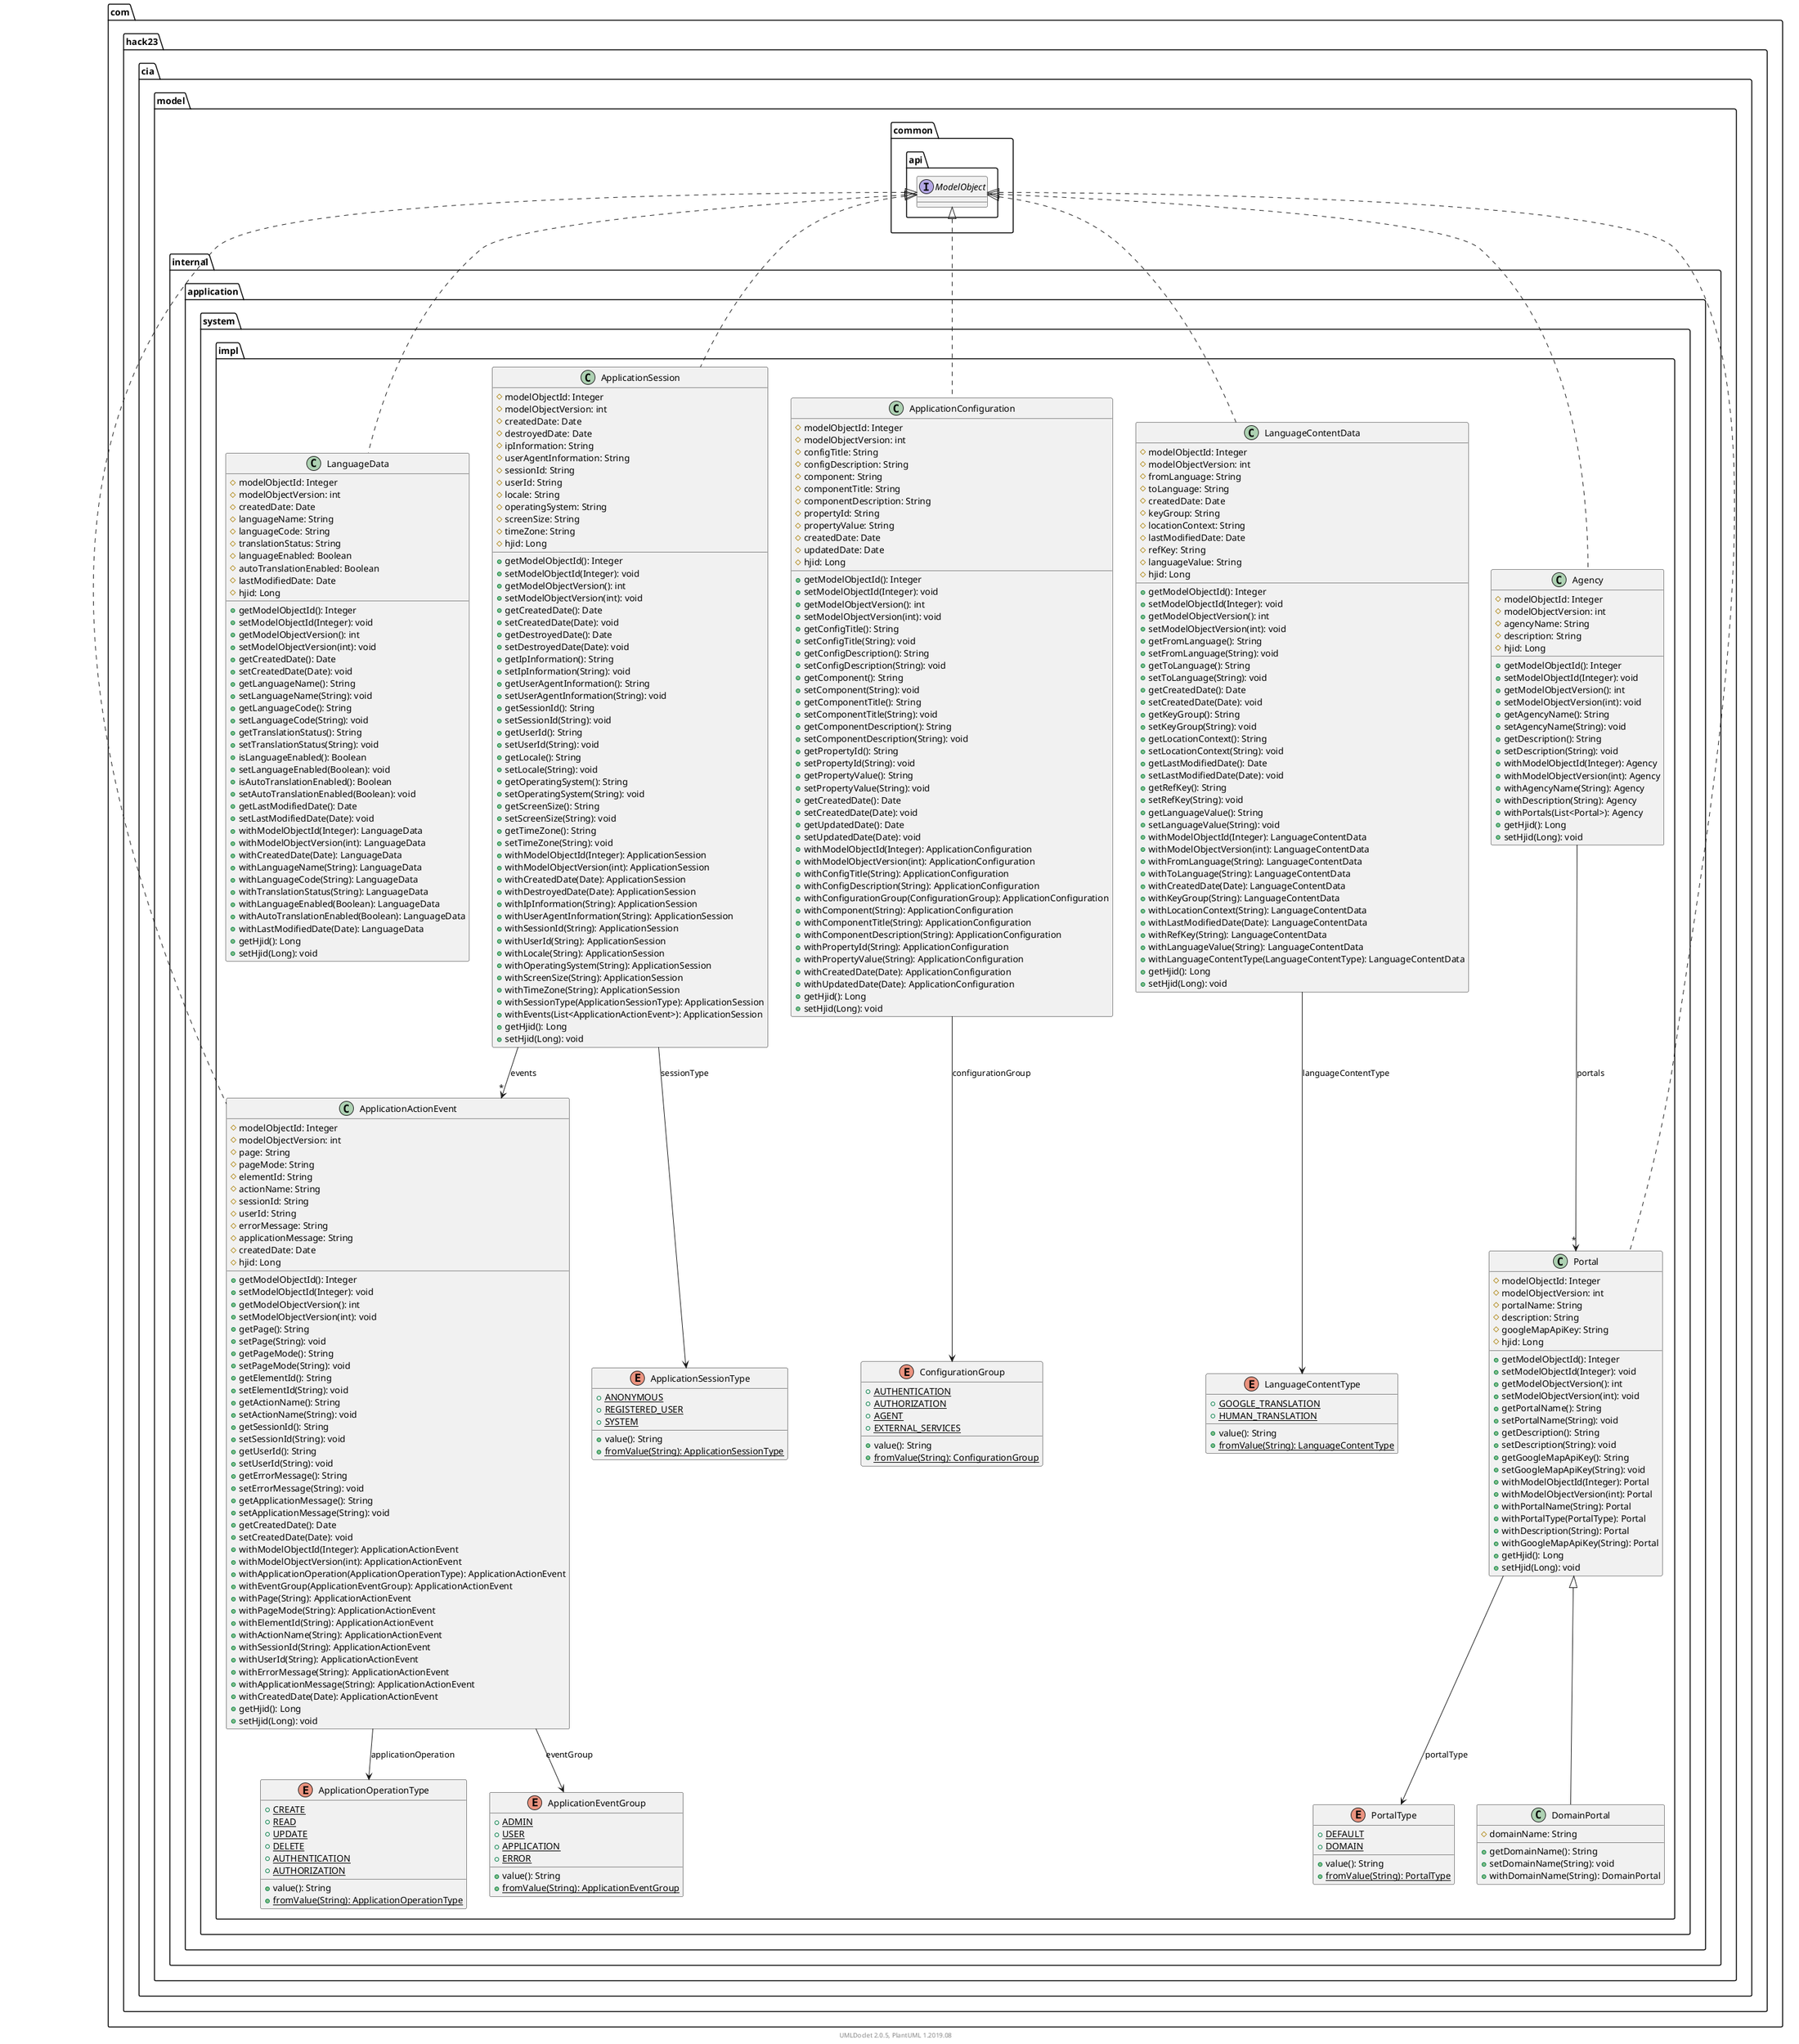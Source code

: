 @startuml
    namespace com.hack23.cia.model.internal.application.system.impl {

        enum PortalType [[PortalType.html]] {
            {static} +DEFAULT
            {static} +DOMAIN
            +value(): String
            {static} +fromValue(String): PortalType
        }

        enum ApplicationOperationType [[ApplicationOperationType.html]] {
            {static} +CREATE
            {static} +READ
            {static} +UPDATE
            {static} +DELETE
            {static} +AUTHENTICATION
            {static} +AUTHORIZATION
            +value(): String
            {static} +fromValue(String): ApplicationOperationType
        }

        enum ConfigurationGroup [[ConfigurationGroup.html]] {
            {static} +AUTHENTICATION
            {static} +AUTHORIZATION
            {static} +AGENT
            {static} +EXTERNAL_SERVICES
            +value(): String
            {static} +fromValue(String): ConfigurationGroup
        }

        enum LanguageContentType [[LanguageContentType.html]] {
            {static} +GOOGLE_TRANSLATION
            {static} +HUMAN_TRANSLATION
            +value(): String
            {static} +fromValue(String): LanguageContentType
        }

        class ApplicationActionEvent [[ApplicationActionEvent.html]] {
            #modelObjectId: Integer
            #modelObjectVersion: int
            #page: String
            #pageMode: String
            #elementId: String
            #actionName: String
            #sessionId: String
            #userId: String
            #errorMessage: String
            #applicationMessage: String
            #createdDate: Date
            #hjid: Long
            +getModelObjectId(): Integer
            +setModelObjectId(Integer): void
            +getModelObjectVersion(): int
            +setModelObjectVersion(int): void
            +getPage(): String
            +setPage(String): void
            +getPageMode(): String
            +setPageMode(String): void
            +getElementId(): String
            +setElementId(String): void
            +getActionName(): String
            +setActionName(String): void
            +getSessionId(): String
            +setSessionId(String): void
            +getUserId(): String
            +setUserId(String): void
            +getErrorMessage(): String
            +setErrorMessage(String): void
            +getApplicationMessage(): String
            +setApplicationMessage(String): void
            +getCreatedDate(): Date
            +setCreatedDate(Date): void
            +withModelObjectId(Integer): ApplicationActionEvent
            +withModelObjectVersion(int): ApplicationActionEvent
            +withApplicationOperation(ApplicationOperationType): ApplicationActionEvent
            +withEventGroup(ApplicationEventGroup): ApplicationActionEvent
            +withPage(String): ApplicationActionEvent
            +withPageMode(String): ApplicationActionEvent
            +withElementId(String): ApplicationActionEvent
            +withActionName(String): ApplicationActionEvent
            +withSessionId(String): ApplicationActionEvent
            +withUserId(String): ApplicationActionEvent
            +withErrorMessage(String): ApplicationActionEvent
            +withApplicationMessage(String): ApplicationActionEvent
            +withCreatedDate(Date): ApplicationActionEvent
            +getHjid(): Long
            +setHjid(Long): void
        }

        class DomainPortal [[DomainPortal.html]] {
            #domainName: String
            +getDomainName(): String
            +setDomainName(String): void
            +withDomainName(String): DomainPortal
        }

        class LanguageData [[LanguageData.html]] {
            #modelObjectId: Integer
            #modelObjectVersion: int
            #createdDate: Date
            #languageName: String
            #languageCode: String
            #translationStatus: String
            #languageEnabled: Boolean
            #autoTranslationEnabled: Boolean
            #lastModifiedDate: Date
            #hjid: Long
            +getModelObjectId(): Integer
            +setModelObjectId(Integer): void
            +getModelObjectVersion(): int
            +setModelObjectVersion(int): void
            +getCreatedDate(): Date
            +setCreatedDate(Date): void
            +getLanguageName(): String
            +setLanguageName(String): void
            +getLanguageCode(): String
            +setLanguageCode(String): void
            +getTranslationStatus(): String
            +setTranslationStatus(String): void
            +isLanguageEnabled(): Boolean
            +setLanguageEnabled(Boolean): void
            +isAutoTranslationEnabled(): Boolean
            +setAutoTranslationEnabled(Boolean): void
            +getLastModifiedDate(): Date
            +setLastModifiedDate(Date): void
            +withModelObjectId(Integer): LanguageData
            +withModelObjectVersion(int): LanguageData
            +withCreatedDate(Date): LanguageData
            +withLanguageName(String): LanguageData
            +withLanguageCode(String): LanguageData
            +withTranslationStatus(String): LanguageData
            +withLanguageEnabled(Boolean): LanguageData
            +withAutoTranslationEnabled(Boolean): LanguageData
            +withLastModifiedDate(Date): LanguageData
            +getHjid(): Long
            +setHjid(Long): void
        }

        class ApplicationSession [[ApplicationSession.html]] {
            #modelObjectId: Integer
            #modelObjectVersion: int
            #createdDate: Date
            #destroyedDate: Date
            #ipInformation: String
            #userAgentInformation: String
            #sessionId: String
            #userId: String
            #locale: String
            #operatingSystem: String
            #screenSize: String
            #timeZone: String
            #hjid: Long
            +getModelObjectId(): Integer
            +setModelObjectId(Integer): void
            +getModelObjectVersion(): int
            +setModelObjectVersion(int): void
            +getCreatedDate(): Date
            +setCreatedDate(Date): void
            +getDestroyedDate(): Date
            +setDestroyedDate(Date): void
            +getIpInformation(): String
            +setIpInformation(String): void
            +getUserAgentInformation(): String
            +setUserAgentInformation(String): void
            +getSessionId(): String
            +setSessionId(String): void
            +getUserId(): String
            +setUserId(String): void
            +getLocale(): String
            +setLocale(String): void
            +getOperatingSystem(): String
            +setOperatingSystem(String): void
            +getScreenSize(): String
            +setScreenSize(String): void
            +getTimeZone(): String
            +setTimeZone(String): void
            +withModelObjectId(Integer): ApplicationSession
            +withModelObjectVersion(int): ApplicationSession
            +withCreatedDate(Date): ApplicationSession
            +withDestroyedDate(Date): ApplicationSession
            +withIpInformation(String): ApplicationSession
            +withUserAgentInformation(String): ApplicationSession
            +withSessionId(String): ApplicationSession
            +withUserId(String): ApplicationSession
            +withLocale(String): ApplicationSession
            +withOperatingSystem(String): ApplicationSession
            +withScreenSize(String): ApplicationSession
            +withTimeZone(String): ApplicationSession
            +withSessionType(ApplicationSessionType): ApplicationSession
            +withEvents(List<ApplicationActionEvent>): ApplicationSession
            +getHjid(): Long
            +setHjid(Long): void
        }

        class ApplicationConfiguration [[ApplicationConfiguration.html]] {
            #modelObjectId: Integer
            #modelObjectVersion: int
            #configTitle: String
            #configDescription: String
            #component: String
            #componentTitle: String
            #componentDescription: String
            #propertyId: String
            #propertyValue: String
            #createdDate: Date
            #updatedDate: Date
            #hjid: Long
            +getModelObjectId(): Integer
            +setModelObjectId(Integer): void
            +getModelObjectVersion(): int
            +setModelObjectVersion(int): void
            +getConfigTitle(): String
            +setConfigTitle(String): void
            +getConfigDescription(): String
            +setConfigDescription(String): void
            +getComponent(): String
            +setComponent(String): void
            +getComponentTitle(): String
            +setComponentTitle(String): void
            +getComponentDescription(): String
            +setComponentDescription(String): void
            +getPropertyId(): String
            +setPropertyId(String): void
            +getPropertyValue(): String
            +setPropertyValue(String): void
            +getCreatedDate(): Date
            +setCreatedDate(Date): void
            +getUpdatedDate(): Date
            +setUpdatedDate(Date): void
            +withModelObjectId(Integer): ApplicationConfiguration
            +withModelObjectVersion(int): ApplicationConfiguration
            +withConfigTitle(String): ApplicationConfiguration
            +withConfigDescription(String): ApplicationConfiguration
            +withConfigurationGroup(ConfigurationGroup): ApplicationConfiguration
            +withComponent(String): ApplicationConfiguration
            +withComponentTitle(String): ApplicationConfiguration
            +withComponentDescription(String): ApplicationConfiguration
            +withPropertyId(String): ApplicationConfiguration
            +withPropertyValue(String): ApplicationConfiguration
            +withCreatedDate(Date): ApplicationConfiguration
            +withUpdatedDate(Date): ApplicationConfiguration
            +getHjid(): Long
            +setHjid(Long): void
        }

        enum ApplicationEventGroup [[ApplicationEventGroup.html]] {
            {static} +ADMIN
            {static} +USER
            {static} +APPLICATION
            {static} +ERROR
            +value(): String
            {static} +fromValue(String): ApplicationEventGroup
        }

        class Portal [[Portal.html]] {
            #modelObjectId: Integer
            #modelObjectVersion: int
            #portalName: String
            #description: String
            #googleMapApiKey: String
            #hjid: Long
            +getModelObjectId(): Integer
            +setModelObjectId(Integer): void
            +getModelObjectVersion(): int
            +setModelObjectVersion(int): void
            +getPortalName(): String
            +setPortalName(String): void
            +getDescription(): String
            +setDescription(String): void
            +getGoogleMapApiKey(): String
            +setGoogleMapApiKey(String): void
            +withModelObjectId(Integer): Portal
            +withModelObjectVersion(int): Portal
            +withPortalName(String): Portal
            +withPortalType(PortalType): Portal
            +withDescription(String): Portal
            +withGoogleMapApiKey(String): Portal
            +getHjid(): Long
            +setHjid(Long): void
        }

        class Agency [[Agency.html]] {
            #modelObjectId: Integer
            #modelObjectVersion: int
            #agencyName: String
            #description: String
            #hjid: Long
            +getModelObjectId(): Integer
            +setModelObjectId(Integer): void
            +getModelObjectVersion(): int
            +setModelObjectVersion(int): void
            +getAgencyName(): String
            +setAgencyName(String): void
            +getDescription(): String
            +setDescription(String): void
            +withModelObjectId(Integer): Agency
            +withModelObjectVersion(int): Agency
            +withAgencyName(String): Agency
            +withDescription(String): Agency
            +withPortals(List<Portal>): Agency
            +getHjid(): Long
            +setHjid(Long): void
        }

        enum ApplicationSessionType [[ApplicationSessionType.html]] {
            {static} +ANONYMOUS
            {static} +REGISTERED_USER
            {static} +SYSTEM
            +value(): String
            {static} +fromValue(String): ApplicationSessionType
        }

        class LanguageContentData [[LanguageContentData.html]] {
            #modelObjectId: Integer
            #modelObjectVersion: int
            #fromLanguage: String
            #toLanguage: String
            #createdDate: Date
            #keyGroup: String
            #locationContext: String
            #lastModifiedDate: Date
            #refKey: String
            #languageValue: String
            #hjid: Long
            +getModelObjectId(): Integer
            +setModelObjectId(Integer): void
            +getModelObjectVersion(): int
            +setModelObjectVersion(int): void
            +getFromLanguage(): String
            +setFromLanguage(String): void
            +getToLanguage(): String
            +setToLanguage(String): void
            +getCreatedDate(): Date
            +setCreatedDate(Date): void
            +getKeyGroup(): String
            +setKeyGroup(String): void
            +getLocationContext(): String
            +setLocationContext(String): void
            +getLastModifiedDate(): Date
            +setLastModifiedDate(Date): void
            +getRefKey(): String
            +setRefKey(String): void
            +getLanguageValue(): String
            +setLanguageValue(String): void
            +withModelObjectId(Integer): LanguageContentData
            +withModelObjectVersion(int): LanguageContentData
            +withFromLanguage(String): LanguageContentData
            +withToLanguage(String): LanguageContentData
            +withCreatedDate(Date): LanguageContentData
            +withKeyGroup(String): LanguageContentData
            +withLocationContext(String): LanguageContentData
            +withLastModifiedDate(Date): LanguageContentData
            +withRefKey(String): LanguageContentData
            +withLanguageValue(String): LanguageContentData
            +withLanguageContentType(LanguageContentType): LanguageContentData
            +getHjid(): Long
            +setHjid(Long): void
        }

        com.hack23.cia.model.common.api.ModelObject <|.. ApplicationActionEvent
        ApplicationActionEvent --> ApplicationOperationType: applicationOperation
        ApplicationActionEvent --> ApplicationEventGroup: eventGroup
        Portal <|-- DomainPortal
        com.hack23.cia.model.common.api.ModelObject <|.. LanguageData
        com.hack23.cia.model.common.api.ModelObject <|.. ApplicationSession
        ApplicationSession --> ApplicationSessionType: sessionType
        ApplicationSession --> "*" ApplicationActionEvent: events
        com.hack23.cia.model.common.api.ModelObject <|.. ApplicationConfiguration
        ApplicationConfiguration --> ConfigurationGroup: configurationGroup
        com.hack23.cia.model.common.api.ModelObject <|.. Portal
        Portal --> PortalType: portalType
        com.hack23.cia.model.common.api.ModelObject <|.. Agency
        Agency --> "*" Portal: portals
        com.hack23.cia.model.common.api.ModelObject <|.. LanguageContentData
        LanguageContentData --> LanguageContentType: languageContentType
    }

    namespace com.hack23.cia.model.common.api {
        interface ModelObject
    }

    center footer UMLDoclet 2.0.5, PlantUML 1.2019.08
@enduml
